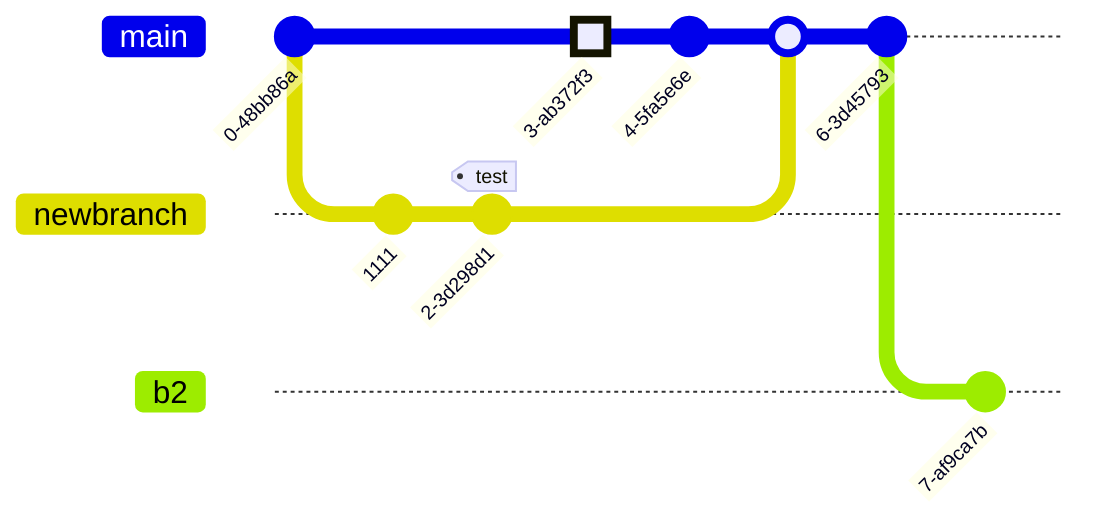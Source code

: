 gitGraph:
    commit "Ashish"
    branch newbranch
    checkout newbranch
    commit id:"1111"
    commit tag:"test"
    checkout main
    commit type: HIGHLIGHT
    commit
    merge newbranch
    commit
    branch b2
    commit